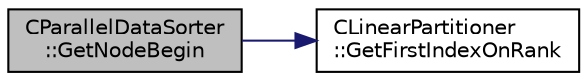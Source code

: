 digraph "CParallelDataSorter::GetNodeBegin"
{
 // LATEX_PDF_SIZE
  edge [fontname="Helvetica",fontsize="10",labelfontname="Helvetica",labelfontsize="10"];
  node [fontname="Helvetica",fontsize="10",shape=record];
  rankdir="LR";
  Node1 [label="CParallelDataSorter\l::GetNodeBegin",height=0.2,width=0.4,color="black", fillcolor="grey75", style="filled", fontcolor="black",tooltip="Beginning node ID of the linear partition owned by a specific processor. \\input rank - the processor ..."];
  Node1 -> Node2 [color="midnightblue",fontsize="10",style="solid",fontname="Helvetica"];
  Node2 [label="CLinearPartitioner\l::GetFirstIndexOnRank",height=0.2,width=0.4,color="black", fillcolor="white", style="filled",URL="$classCLinearPartitioner.html#a707f3e0894f386e591083318ee7765b7",tooltip="Get the first index of the current rank's linear partition."];
}
